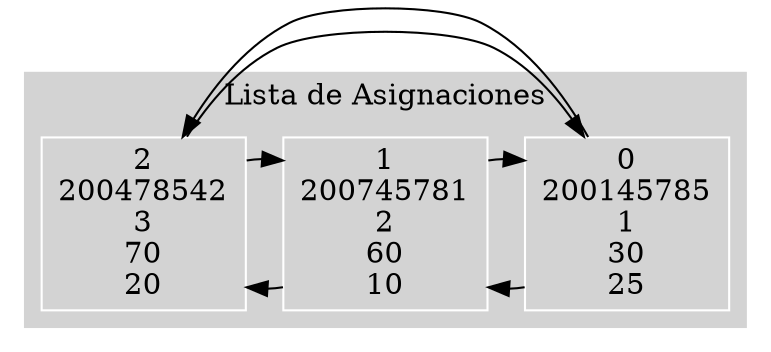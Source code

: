 digraph G{
graph [compound=true];
style=filled;
subgraph cluster_0{
style=filled;
color=lightgrey;
compound=true;
node[shape=rect,height=.1,color=white];
edge [arrowhead=normal,arrowtail=dot,color=black];
"0
200145785
1
30
25"->"1
200745781
2
60
10" [constraint=false]; 
"1
200745781
2
60
10"->"0
200145785
1
30
25" [constraint=false]; 
"1
200745781
2
60
10"->"2
200478542
3
70
20" [constraint=false]; 
"2
200478542
3
70
20"->"1
200745781
2
60
10" [constraint=false]; 
"2
200478542
3
70
20"->"0
200145785
1
30
25" [constraint=false]; 
"0
200145785
1
30
25"->"2
200478542
3
70
20" [constraint=false]; 
label="Lista de Asignaciones";
}}